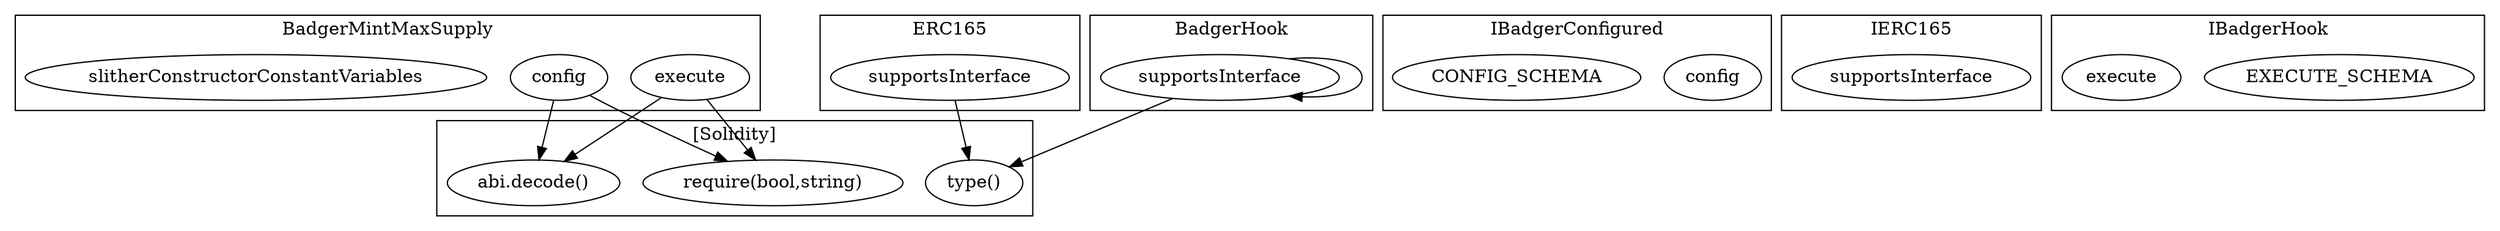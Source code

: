 strict digraph {
subgraph cluster_5788_BadgerMintMaxSupply {
label = "BadgerMintMaxSupply"
"5788_execute" [label="execute"]
"5788_config" [label="config"]
"5788_slitherConstructorConstantVariables" [label="slitherConstructorConstantVariables"]
}subgraph cluster_6468_IBadgerConfigured {
label = "IBadgerConfigured"
"6468_config" [label="config"]
"6468_CONFIG_SCHEMA" [label="CONFIG_SCHEMA"]
}subgraph cluster_3081_ERC165 {
label = "ERC165"
"3081_supportsInterface" [label="supportsInterface"]
}subgraph cluster_3093_IERC165 {
label = "IERC165"
"3093_supportsInterface" [label="supportsInterface"]
}subgraph cluster_6488_IBadgerHook {
label = "IBadgerHook"
"6488_EXECUTE_SCHEMA" [label="EXECUTE_SCHEMA"]
"6488_execute" [label="execute"]
}subgraph cluster_4956_BadgerHook {
label = "BadgerHook"
"4956_supportsInterface" [label="supportsInterface"]
"4956_supportsInterface" -> "4956_supportsInterface"
}subgraph cluster_solidity {
label = "[Solidity]"
"require(bool,string)" 
"abi.decode()" 
"type()" 
"5788_execute" -> "require(bool,string)"
"5788_config" -> "abi.decode()"
"5788_execute" -> "abi.decode()"
"3081_supportsInterface" -> "type()"
"5788_config" -> "require(bool,string)"
"4956_supportsInterface" -> "type()"
}
}